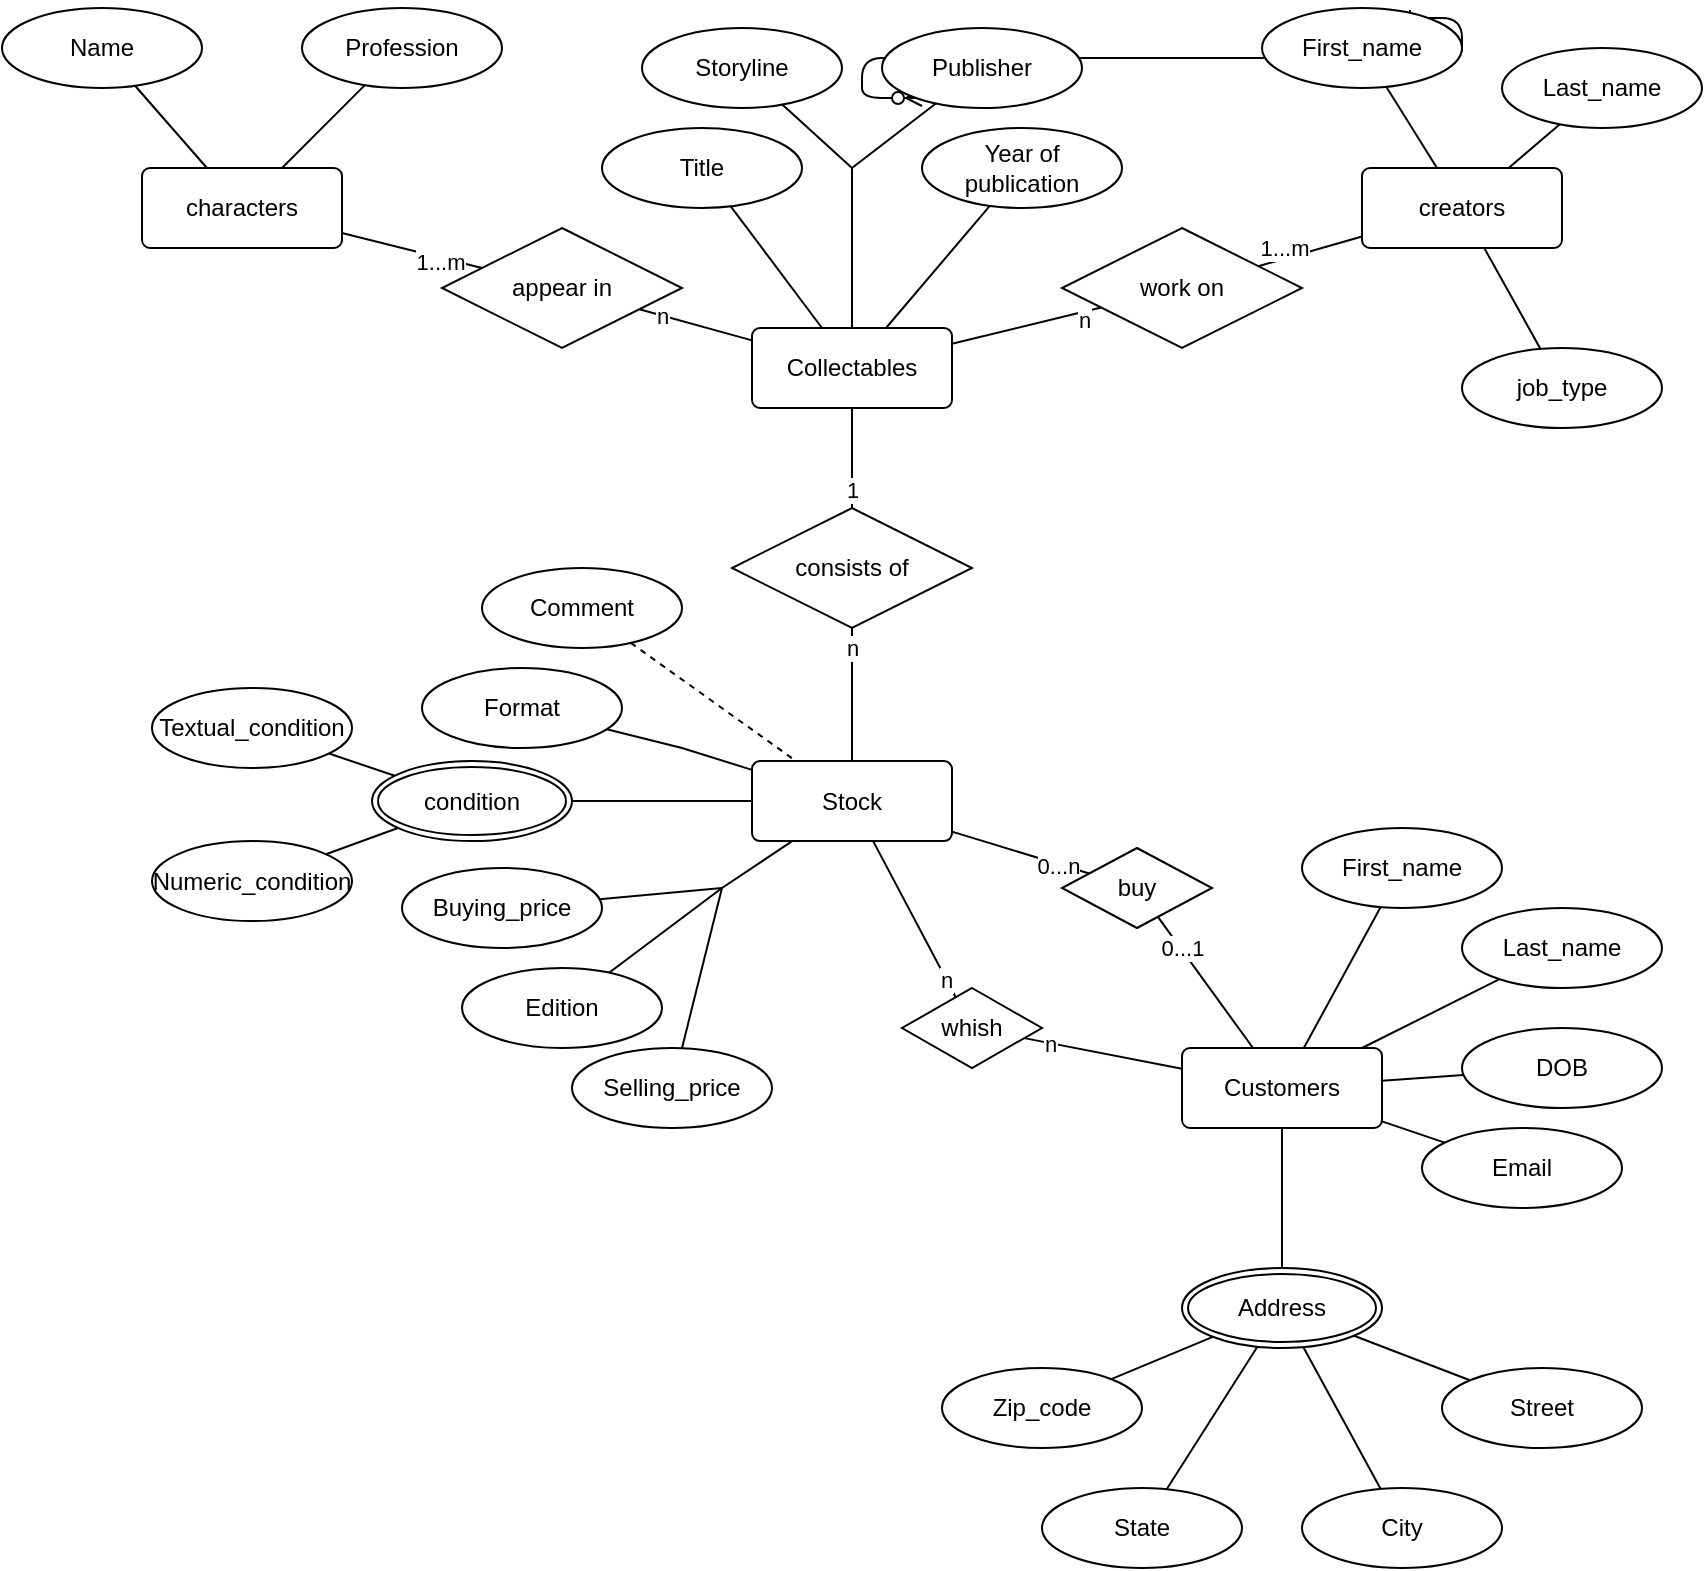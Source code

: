 <mxfile version="17.2.4" type="device"><diagram id="R2lEEEUBdFMjLlhIrx00" name="Page-1"><mxGraphModel dx="692" dy="433" grid="1" gridSize="10" guides="1" tooltips="1" connect="1" arrows="1" fold="1" page="1" pageScale="1" pageWidth="850" pageHeight="1100" math="0" shadow="0" extFonts="Permanent Marker^https://fonts.googleapis.com/css?family=Permanent+Marker"><root><mxCell id="0"/><mxCell id="1" parent="0"/><mxCell id="C-vyLk0tnHw3VtMMgP7b-12" value="" style="edgeStyle=entityRelationEdgeStyle;endArrow=ERzeroToMany;startArrow=ERone;endFill=1;startFill=0;" parent="1" target="C-vyLk0tnHw3VtMMgP7b-17" edge="1"><mxGeometry width="100" height="100" relative="1" as="geometry"><mxPoint x="700" y="165" as="sourcePoint"/><mxPoint x="460" y="205" as="targetPoint"/></mxGeometry></mxCell><mxCell id="FxPpdX73a3p4UqvYwNSV-37" style="edgeStyle=none;rounded=0;orthogonalLoop=1;jettySize=auto;html=1;endArrow=none;endFill=0;" edge="1" parent="1" source="FxPpdX73a3p4UqvYwNSV-1" target="FxPpdX73a3p4UqvYwNSV-36"><mxGeometry relative="1" as="geometry"/></mxCell><mxCell id="FxPpdX73a3p4UqvYwNSV-38" style="edgeStyle=none;rounded=0;orthogonalLoop=1;jettySize=auto;html=1;endArrow=none;endFill=0;" edge="1" parent="1" source="FxPpdX73a3p4UqvYwNSV-1" target="FxPpdX73a3p4UqvYwNSV-35"><mxGeometry relative="1" as="geometry"/></mxCell><mxCell id="FxPpdX73a3p4UqvYwNSV-1" value="characters" style="rounded=1;arcSize=10;whiteSpace=wrap;html=1;align=center;" vertex="1" parent="1"><mxGeometry x="70" y="240" width="100" height="40" as="geometry"/></mxCell><mxCell id="FxPpdX73a3p4UqvYwNSV-2" value="creators" style="rounded=1;arcSize=10;whiteSpace=wrap;html=1;align=center;" vertex="1" parent="1"><mxGeometry x="680" y="240" width="100" height="40" as="geometry"/></mxCell><mxCell id="FxPpdX73a3p4UqvYwNSV-3" value="Collectables" style="rounded=1;arcSize=10;whiteSpace=wrap;html=1;align=center;" vertex="1" parent="1"><mxGeometry x="375" y="320" width="100" height="40" as="geometry"/></mxCell><mxCell id="FxPpdX73a3p4UqvYwNSV-67" style="edgeStyle=none;rounded=0;orthogonalLoop=1;jettySize=auto;html=1;endArrow=none;endFill=0;" edge="1" parent="1" source="FxPpdX73a3p4UqvYwNSV-4"><mxGeometry relative="1" as="geometry"><mxPoint x="360" y="600" as="targetPoint"/></mxGeometry></mxCell><mxCell id="FxPpdX73a3p4UqvYwNSV-71" style="edgeStyle=none;rounded=0;orthogonalLoop=1;jettySize=auto;html=1;endArrow=none;endFill=0;" edge="1" parent="1" source="FxPpdX73a3p4UqvYwNSV-4" target="FxPpdX73a3p4UqvYwNSV-65"><mxGeometry relative="1" as="geometry"><Array as="points"><mxPoint x="340" y="530"/></Array></mxGeometry></mxCell><mxCell id="FxPpdX73a3p4UqvYwNSV-4" value="Stock" style="rounded=1;arcSize=10;whiteSpace=wrap;html=1;align=center;" vertex="1" parent="1"><mxGeometry x="375" y="536.55" width="100" height="40" as="geometry"/></mxCell><mxCell id="FxPpdX73a3p4UqvYwNSV-23" style="edgeStyle=none;rounded=0;orthogonalLoop=1;jettySize=auto;html=1;endArrow=none;endFill=0;" edge="1" parent="1" source="FxPpdX73a3p4UqvYwNSV-5" target="FxPpdX73a3p4UqvYwNSV-22"><mxGeometry relative="1" as="geometry"/></mxCell><mxCell id="FxPpdX73a3p4UqvYwNSV-24" style="edgeStyle=none;rounded=0;orthogonalLoop=1;jettySize=auto;html=1;endArrow=none;endFill=0;" edge="1" parent="1" source="FxPpdX73a3p4UqvYwNSV-5" target="FxPpdX73a3p4UqvYwNSV-20"><mxGeometry relative="1" as="geometry"/></mxCell><mxCell id="FxPpdX73a3p4UqvYwNSV-25" style="edgeStyle=none;rounded=0;orthogonalLoop=1;jettySize=auto;html=1;endArrow=none;endFill=0;" edge="1" parent="1" source="FxPpdX73a3p4UqvYwNSV-5" target="FxPpdX73a3p4UqvYwNSV-21"><mxGeometry relative="1" as="geometry"/></mxCell><mxCell id="FxPpdX73a3p4UqvYwNSV-5" value="Customers" style="rounded=1;arcSize=10;whiteSpace=wrap;html=1;align=center;" vertex="1" parent="1"><mxGeometry x="590" y="680" width="100" height="40" as="geometry"/></mxCell><mxCell id="FxPpdX73a3p4UqvYwNSV-11" style="edgeStyle=none;rounded=0;orthogonalLoop=1;jettySize=auto;html=1;endArrow=none;endFill=0;" edge="1" parent="1" source="FxPpdX73a3p4UqvYwNSV-6" target="FxPpdX73a3p4UqvYwNSV-5"><mxGeometry relative="1" as="geometry"/></mxCell><mxCell id="FxPpdX73a3p4UqvYwNSV-16" style="edgeStyle=none;rounded=0;orthogonalLoop=1;jettySize=auto;html=1;endArrow=none;endFill=0;" edge="1" parent="1" source="FxPpdX73a3p4UqvYwNSV-6" target="FxPpdX73a3p4UqvYwNSV-13"><mxGeometry relative="1" as="geometry"/></mxCell><mxCell id="FxPpdX73a3p4UqvYwNSV-17" style="edgeStyle=none;rounded=0;orthogonalLoop=1;jettySize=auto;html=1;endArrow=none;endFill=0;" edge="1" parent="1" source="FxPpdX73a3p4UqvYwNSV-6" target="FxPpdX73a3p4UqvYwNSV-14"><mxGeometry relative="1" as="geometry"/></mxCell><mxCell id="FxPpdX73a3p4UqvYwNSV-18" style="edgeStyle=none;rounded=0;orthogonalLoop=1;jettySize=auto;html=1;endArrow=none;endFill=0;" edge="1" parent="1" source="FxPpdX73a3p4UqvYwNSV-6" target="FxPpdX73a3p4UqvYwNSV-15"><mxGeometry relative="1" as="geometry"/></mxCell><mxCell id="FxPpdX73a3p4UqvYwNSV-19" style="edgeStyle=none;rounded=0;orthogonalLoop=1;jettySize=auto;html=1;endArrow=none;endFill=0;" edge="1" parent="1" source="FxPpdX73a3p4UqvYwNSV-6" target="FxPpdX73a3p4UqvYwNSV-12"><mxGeometry relative="1" as="geometry"/></mxCell><mxCell id="FxPpdX73a3p4UqvYwNSV-6" value="Address" style="ellipse;shape=doubleEllipse;margin=3;whiteSpace=wrap;html=1;align=center;" vertex="1" parent="1"><mxGeometry x="590" y="790" width="100" height="40" as="geometry"/></mxCell><mxCell id="FxPpdX73a3p4UqvYwNSV-10" style="edgeStyle=none;rounded=0;orthogonalLoop=1;jettySize=auto;html=1;exitX=1;exitY=0.5;exitDx=0;exitDy=0;endArrow=none;endFill=0;" edge="1" parent="1" source="FxPpdX73a3p4UqvYwNSV-7" target="FxPpdX73a3p4UqvYwNSV-4"><mxGeometry relative="1" as="geometry"/></mxCell><mxCell id="FxPpdX73a3p4UqvYwNSV-28" style="edgeStyle=none;rounded=0;orthogonalLoop=1;jettySize=auto;html=1;endArrow=none;endFill=0;" edge="1" parent="1" source="FxPpdX73a3p4UqvYwNSV-7" target="FxPpdX73a3p4UqvYwNSV-27"><mxGeometry relative="1" as="geometry"/></mxCell><mxCell id="FxPpdX73a3p4UqvYwNSV-29" style="edgeStyle=none;rounded=0;orthogonalLoop=1;jettySize=auto;html=1;endArrow=none;endFill=0;" edge="1" parent="1" source="FxPpdX73a3p4UqvYwNSV-7" target="FxPpdX73a3p4UqvYwNSV-26"><mxGeometry relative="1" as="geometry"><mxPoint x="161.997" y="530.003" as="targetPoint"/></mxGeometry></mxCell><mxCell id="FxPpdX73a3p4UqvYwNSV-7" value="condition" style="ellipse;shape=doubleEllipse;margin=3;whiteSpace=wrap;html=1;align=center;" vertex="1" parent="1"><mxGeometry x="185" y="536.55" width="100" height="40" as="geometry"/></mxCell><mxCell id="FxPpdX73a3p4UqvYwNSV-12" value="Zip_code" style="ellipse;whiteSpace=wrap;html=1;align=center;" vertex="1" parent="1"><mxGeometry x="470" y="840" width="100" height="40" as="geometry"/></mxCell><mxCell id="FxPpdX73a3p4UqvYwNSV-13" value="State" style="ellipse;whiteSpace=wrap;html=1;align=center;" vertex="1" parent="1"><mxGeometry x="520" y="900" width="100" height="40" as="geometry"/></mxCell><mxCell id="FxPpdX73a3p4UqvYwNSV-14" value="City" style="ellipse;whiteSpace=wrap;html=1;align=center;" vertex="1" parent="1"><mxGeometry x="650" y="900" width="100" height="40" as="geometry"/></mxCell><mxCell id="FxPpdX73a3p4UqvYwNSV-15" value="Street" style="ellipse;whiteSpace=wrap;html=1;align=center;" vertex="1" parent="1"><mxGeometry x="720" y="840" width="100" height="40" as="geometry"/></mxCell><mxCell id="FxPpdX73a3p4UqvYwNSV-20" value="DOB" style="ellipse;whiteSpace=wrap;html=1;align=center;" vertex="1" parent="1"><mxGeometry x="730" y="670" width="100" height="40" as="geometry"/></mxCell><mxCell id="FxPpdX73a3p4UqvYwNSV-21" value="Last_name" style="ellipse;whiteSpace=wrap;html=1;align=center;" vertex="1" parent="1"><mxGeometry x="730" y="610" width="100" height="40" as="geometry"/></mxCell><mxCell id="FxPpdX73a3p4UqvYwNSV-22" value="First_name" style="ellipse;whiteSpace=wrap;html=1;align=center;" vertex="1" parent="1"><mxGeometry x="650" y="570" width="100" height="40" as="geometry"/></mxCell><mxCell id="FxPpdX73a3p4UqvYwNSV-26" value="Textual_condition" style="ellipse;whiteSpace=wrap;html=1;align=center;" vertex="1" parent="1"><mxGeometry x="75" y="500" width="100" height="40" as="geometry"/></mxCell><mxCell id="FxPpdX73a3p4UqvYwNSV-27" value="Numeric_condition" style="ellipse;whiteSpace=wrap;html=1;align=center;" vertex="1" parent="1"><mxGeometry x="75" y="576.55" width="100" height="40" as="geometry"/></mxCell><mxCell id="FxPpdX73a3p4UqvYwNSV-33" style="edgeStyle=none;rounded=0;orthogonalLoop=1;jettySize=auto;html=1;endArrow=none;endFill=0;" edge="1" parent="1" source="FxPpdX73a3p4UqvYwNSV-31" target="FxPpdX73a3p4UqvYwNSV-2"><mxGeometry relative="1" as="geometry"/></mxCell><mxCell id="FxPpdX73a3p4UqvYwNSV-31" value="job_type" style="ellipse;whiteSpace=wrap;html=1;align=center;" vertex="1" parent="1"><mxGeometry x="730" y="330" width="100" height="40" as="geometry"/></mxCell><mxCell id="FxPpdX73a3p4UqvYwNSV-34" style="edgeStyle=none;rounded=0;orthogonalLoop=1;jettySize=auto;html=1;endArrow=none;endFill=0;" edge="1" parent="1" source="FxPpdX73a3p4UqvYwNSV-32" target="FxPpdX73a3p4UqvYwNSV-2"><mxGeometry relative="1" as="geometry"/></mxCell><mxCell id="FxPpdX73a3p4UqvYwNSV-32" value="First_name" style="ellipse;whiteSpace=wrap;html=1;align=center;" vertex="1" parent="1"><mxGeometry x="630" y="160" width="100" height="40" as="geometry"/></mxCell><mxCell id="FxPpdX73a3p4UqvYwNSV-35" value="Profession" style="ellipse;whiteSpace=wrap;html=1;align=center;" vertex="1" parent="1"><mxGeometry x="150" y="160" width="100" height="40" as="geometry"/></mxCell><mxCell id="FxPpdX73a3p4UqvYwNSV-36" value="Name" style="ellipse;whiteSpace=wrap;html=1;align=center;" vertex="1" parent="1"><mxGeometry y="160" width="100" height="40" as="geometry"/></mxCell><mxCell id="FxPpdX73a3p4UqvYwNSV-40" style="edgeStyle=none;rounded=0;orthogonalLoop=1;jettySize=auto;html=1;endArrow=none;endFill=0;" edge="1" parent="1" source="FxPpdX73a3p4UqvYwNSV-39" target="FxPpdX73a3p4UqvYwNSV-1"><mxGeometry relative="1" as="geometry"/></mxCell><mxCell id="FxPpdX73a3p4UqvYwNSV-77" value="1...m" style="edgeLabel;html=1;align=center;verticalAlign=middle;resizable=0;points=[];" vertex="1" connectable="0" parent="FxPpdX73a3p4UqvYwNSV-40"><mxGeometry x="-0.424" y="2" relative="1" as="geometry"><mxPoint as="offset"/></mxGeometry></mxCell><mxCell id="FxPpdX73a3p4UqvYwNSV-41" style="edgeStyle=none;rounded=0;orthogonalLoop=1;jettySize=auto;html=1;endArrow=none;endFill=0;" edge="1" parent="1" source="FxPpdX73a3p4UqvYwNSV-39" target="FxPpdX73a3p4UqvYwNSV-3"><mxGeometry relative="1" as="geometry"/></mxCell><mxCell id="FxPpdX73a3p4UqvYwNSV-76" value="n" style="edgeLabel;html=1;align=center;verticalAlign=middle;resizable=0;points=[];" vertex="1" connectable="0" parent="FxPpdX73a3p4UqvYwNSV-41"><mxGeometry x="-0.63" relative="1" as="geometry"><mxPoint as="offset"/></mxGeometry></mxCell><mxCell id="FxPpdX73a3p4UqvYwNSV-39" value="appear in" style="shape=rhombus;perimeter=rhombusPerimeter;whiteSpace=wrap;html=1;align=center;" vertex="1" parent="1"><mxGeometry x="220" y="270" width="120" height="60" as="geometry"/></mxCell><mxCell id="FxPpdX73a3p4UqvYwNSV-43" style="edgeStyle=none;rounded=0;orthogonalLoop=1;jettySize=auto;html=1;endArrow=none;endFill=0;" edge="1" parent="1" source="FxPpdX73a3p4UqvYwNSV-42" target="FxPpdX73a3p4UqvYwNSV-3"><mxGeometry relative="1" as="geometry"/></mxCell><mxCell id="FxPpdX73a3p4UqvYwNSV-75" value="n" style="edgeLabel;html=1;align=center;verticalAlign=middle;resizable=0;points=[];" vertex="1" connectable="0" parent="FxPpdX73a3p4UqvYwNSV-43"><mxGeometry x="-0.329" relative="1" as="geometry"><mxPoint x="16" as="offset"/></mxGeometry></mxCell><mxCell id="FxPpdX73a3p4UqvYwNSV-44" style="edgeStyle=none;rounded=0;orthogonalLoop=1;jettySize=auto;html=1;endArrow=none;endFill=0;" edge="1" parent="1" source="FxPpdX73a3p4UqvYwNSV-42" target="FxPpdX73a3p4UqvYwNSV-2"><mxGeometry relative="1" as="geometry"/></mxCell><mxCell id="FxPpdX73a3p4UqvYwNSV-74" value="1...m" style="edgeLabel;html=1;align=center;verticalAlign=middle;resizable=0;points=[];" vertex="1" connectable="0" parent="FxPpdX73a3p4UqvYwNSV-44"><mxGeometry x="-0.729" relative="1" as="geometry"><mxPoint x="5" y="-7" as="offset"/></mxGeometry></mxCell><mxCell id="FxPpdX73a3p4UqvYwNSV-42" value="work on" style="shape=rhombus;perimeter=rhombusPerimeter;whiteSpace=wrap;html=1;align=center;" vertex="1" parent="1"><mxGeometry x="530" y="270" width="120" height="60" as="geometry"/></mxCell><mxCell id="FxPpdX73a3p4UqvYwNSV-46" style="edgeStyle=none;rounded=0;orthogonalLoop=1;jettySize=auto;html=1;endArrow=none;endFill=0;" edge="1" parent="1" source="FxPpdX73a3p4UqvYwNSV-45" target="FxPpdX73a3p4UqvYwNSV-3"><mxGeometry relative="1" as="geometry"/></mxCell><mxCell id="FxPpdX73a3p4UqvYwNSV-78" value="1" style="edgeLabel;html=1;align=center;verticalAlign=middle;resizable=0;points=[];" vertex="1" connectable="0" parent="FxPpdX73a3p4UqvYwNSV-46"><mxGeometry x="-0.619" relative="1" as="geometry"><mxPoint as="offset"/></mxGeometry></mxCell><mxCell id="FxPpdX73a3p4UqvYwNSV-47" style="edgeStyle=none;rounded=0;orthogonalLoop=1;jettySize=auto;html=1;endArrow=none;endFill=0;" edge="1" parent="1" source="FxPpdX73a3p4UqvYwNSV-45" target="FxPpdX73a3p4UqvYwNSV-4"><mxGeometry relative="1" as="geometry"/></mxCell><mxCell id="FxPpdX73a3p4UqvYwNSV-79" value="n" style="edgeLabel;html=1;align=center;verticalAlign=middle;resizable=0;points=[];" vertex="1" connectable="0" parent="FxPpdX73a3p4UqvYwNSV-47"><mxGeometry x="-0.703" relative="1" as="geometry"><mxPoint as="offset"/></mxGeometry></mxCell><mxCell id="FxPpdX73a3p4UqvYwNSV-45" value="consists of" style="shape=rhombus;perimeter=rhombusPerimeter;whiteSpace=wrap;html=1;align=center;" vertex="1" parent="1"><mxGeometry x="365" y="410" width="120" height="60" as="geometry"/></mxCell><mxCell id="FxPpdX73a3p4UqvYwNSV-52" style="edgeStyle=none;rounded=0;orthogonalLoop=1;jettySize=auto;html=1;endArrow=none;endFill=0;" edge="1" parent="1" source="FxPpdX73a3p4UqvYwNSV-48" target="FxPpdX73a3p4UqvYwNSV-4"><mxGeometry relative="1" as="geometry"/></mxCell><mxCell id="FxPpdX73a3p4UqvYwNSV-83" value="n" style="edgeLabel;html=1;align=center;verticalAlign=middle;resizable=0;points=[];" vertex="1" connectable="0" parent="FxPpdX73a3p4UqvYwNSV-52"><mxGeometry x="-0.765" relative="1" as="geometry"><mxPoint as="offset"/></mxGeometry></mxCell><mxCell id="FxPpdX73a3p4UqvYwNSV-53" style="edgeStyle=none;rounded=0;orthogonalLoop=1;jettySize=auto;html=1;endArrow=none;endFill=0;" edge="1" parent="1" source="FxPpdX73a3p4UqvYwNSV-48" target="FxPpdX73a3p4UqvYwNSV-5"><mxGeometry relative="1" as="geometry"/></mxCell><mxCell id="FxPpdX73a3p4UqvYwNSV-82" value="n" style="edgeLabel;html=1;align=center;verticalAlign=middle;resizable=0;points=[];" vertex="1" connectable="0" parent="FxPpdX73a3p4UqvYwNSV-53"><mxGeometry x="-0.673" relative="1" as="geometry"><mxPoint as="offset"/></mxGeometry></mxCell><mxCell id="FxPpdX73a3p4UqvYwNSV-48" value="whish" style="shape=rhombus;perimeter=rhombusPerimeter;whiteSpace=wrap;html=1;align=center;" vertex="1" parent="1"><mxGeometry x="450" y="650" width="70" height="40" as="geometry"/></mxCell><mxCell id="FxPpdX73a3p4UqvYwNSV-50" style="edgeStyle=none;rounded=0;orthogonalLoop=1;jettySize=auto;html=1;endArrow=none;endFill=0;" edge="1" parent="1" source="FxPpdX73a3p4UqvYwNSV-49" target="FxPpdX73a3p4UqvYwNSV-4"><mxGeometry relative="1" as="geometry"/></mxCell><mxCell id="FxPpdX73a3p4UqvYwNSV-81" value="0...n" style="edgeLabel;html=1;align=center;verticalAlign=middle;resizable=0;points=[];" vertex="1" connectable="0" parent="FxPpdX73a3p4UqvYwNSV-50"><mxGeometry x="-0.538" y="1" relative="1" as="geometry"><mxPoint as="offset"/></mxGeometry></mxCell><mxCell id="FxPpdX73a3p4UqvYwNSV-51" style="edgeStyle=none;rounded=0;orthogonalLoop=1;jettySize=auto;html=1;endArrow=none;endFill=0;" edge="1" parent="1" source="FxPpdX73a3p4UqvYwNSV-49" target="FxPpdX73a3p4UqvYwNSV-5"><mxGeometry relative="1" as="geometry"/></mxCell><mxCell id="FxPpdX73a3p4UqvYwNSV-80" value="0...1" style="edgeLabel;html=1;align=center;verticalAlign=middle;resizable=0;points=[];" vertex="1" connectable="0" parent="FxPpdX73a3p4UqvYwNSV-51"><mxGeometry x="-0.869" relative="1" as="geometry"><mxPoint x="9" y="11" as="offset"/></mxGeometry></mxCell><mxCell id="FxPpdX73a3p4UqvYwNSV-49" value="buy" style="shape=rhombus;perimeter=rhombusPerimeter;whiteSpace=wrap;html=1;align=center;" vertex="1" parent="1"><mxGeometry x="530" y="580" width="75" height="40" as="geometry"/></mxCell><mxCell id="FxPpdX73a3p4UqvYwNSV-58" style="edgeStyle=none;rounded=0;orthogonalLoop=1;jettySize=auto;html=1;endArrow=none;endFill=0;" edge="1" parent="1" source="FxPpdX73a3p4UqvYwNSV-54" target="FxPpdX73a3p4UqvYwNSV-3"><mxGeometry relative="1" as="geometry"/></mxCell><mxCell id="FxPpdX73a3p4UqvYwNSV-54" value="Title" style="ellipse;whiteSpace=wrap;html=1;align=center;" vertex="1" parent="1"><mxGeometry x="300" y="220" width="100" height="40" as="geometry"/></mxCell><mxCell id="FxPpdX73a3p4UqvYwNSV-61" style="edgeStyle=none;rounded=0;orthogonalLoop=1;jettySize=auto;html=1;endArrow=none;endFill=0;" edge="1" parent="1" source="FxPpdX73a3p4UqvYwNSV-55" target="FxPpdX73a3p4UqvYwNSV-3"><mxGeometry relative="1" as="geometry"/></mxCell><mxCell id="FxPpdX73a3p4UqvYwNSV-55" value="Year of publication" style="ellipse;whiteSpace=wrap;html=1;align=center;" vertex="1" parent="1"><mxGeometry x="460" y="220" width="100" height="40" as="geometry"/></mxCell><mxCell id="FxPpdX73a3p4UqvYwNSV-60" style="edgeStyle=none;rounded=0;orthogonalLoop=1;jettySize=auto;html=1;endArrow=none;endFill=0;" edge="1" parent="1" source="FxPpdX73a3p4UqvYwNSV-56" target="FxPpdX73a3p4UqvYwNSV-3"><mxGeometry relative="1" as="geometry"><Array as="points"><mxPoint x="425" y="240"/></Array></mxGeometry></mxCell><mxCell id="FxPpdX73a3p4UqvYwNSV-56" value="Publisher" style="ellipse;whiteSpace=wrap;html=1;align=center;" vertex="1" parent="1"><mxGeometry x="440" y="170" width="100" height="40" as="geometry"/></mxCell><mxCell id="FxPpdX73a3p4UqvYwNSV-59" style="edgeStyle=none;rounded=0;orthogonalLoop=1;jettySize=auto;html=1;endArrow=none;endFill=0;" edge="1" parent="1" source="FxPpdX73a3p4UqvYwNSV-57" target="FxPpdX73a3p4UqvYwNSV-3"><mxGeometry relative="1" as="geometry"><Array as="points"><mxPoint x="425" y="240"/></Array></mxGeometry></mxCell><mxCell id="FxPpdX73a3p4UqvYwNSV-57" value="Storyline" style="ellipse;whiteSpace=wrap;html=1;align=center;" vertex="1" parent="1"><mxGeometry x="320" y="170" width="100" height="40" as="geometry"/></mxCell><mxCell id="FxPpdX73a3p4UqvYwNSV-68" style="edgeStyle=none;rounded=0;orthogonalLoop=1;jettySize=auto;html=1;endArrow=none;endFill=0;" edge="1" parent="1" source="FxPpdX73a3p4UqvYwNSV-62"><mxGeometry relative="1" as="geometry"><mxPoint x="360" y="600" as="targetPoint"/></mxGeometry></mxCell><mxCell id="FxPpdX73a3p4UqvYwNSV-62" value="Buying_price" style="ellipse;whiteSpace=wrap;html=1;align=center;" vertex="1" parent="1"><mxGeometry x="200" y="590" width="100" height="40" as="geometry"/></mxCell><mxCell id="FxPpdX73a3p4UqvYwNSV-70" style="edgeStyle=none;rounded=0;orthogonalLoop=1;jettySize=auto;html=1;endArrow=none;endFill=0;" edge="1" parent="1" source="FxPpdX73a3p4UqvYwNSV-63"><mxGeometry relative="1" as="geometry"><mxPoint x="360" y="600" as="targetPoint"/></mxGeometry></mxCell><mxCell id="FxPpdX73a3p4UqvYwNSV-63" value="Selling_price" style="ellipse;whiteSpace=wrap;html=1;align=center;" vertex="1" parent="1"><mxGeometry x="285" y="680" width="100" height="40" as="geometry"/></mxCell><mxCell id="FxPpdX73a3p4UqvYwNSV-69" style="edgeStyle=none;rounded=0;orthogonalLoop=1;jettySize=auto;html=1;endArrow=none;endFill=0;" edge="1" parent="1" source="FxPpdX73a3p4UqvYwNSV-64"><mxGeometry relative="1" as="geometry"><mxPoint x="360" y="600" as="targetPoint"/></mxGeometry></mxCell><mxCell id="FxPpdX73a3p4UqvYwNSV-64" value="Edition" style="ellipse;whiteSpace=wrap;html=1;align=center;" vertex="1" parent="1"><mxGeometry x="230" y="640" width="100" height="40" as="geometry"/></mxCell><mxCell id="FxPpdX73a3p4UqvYwNSV-65" value="Format" style="ellipse;whiteSpace=wrap;html=1;align=center;" vertex="1" parent="1"><mxGeometry x="210" y="490" width="100" height="40" as="geometry"/></mxCell><mxCell id="FxPpdX73a3p4UqvYwNSV-72" style="edgeStyle=none;rounded=0;orthogonalLoop=1;jettySize=auto;html=1;endArrow=none;endFill=0;dashed=1;" edge="1" parent="1" source="FxPpdX73a3p4UqvYwNSV-66" target="FxPpdX73a3p4UqvYwNSV-4"><mxGeometry relative="1" as="geometry"><Array as="points"/></mxGeometry></mxCell><mxCell id="FxPpdX73a3p4UqvYwNSV-66" value="Comment" style="ellipse;whiteSpace=wrap;html=1;align=center;" vertex="1" parent="1"><mxGeometry x="240" y="440" width="100" height="40" as="geometry"/></mxCell><mxCell id="FxPpdX73a3p4UqvYwNSV-85" style="edgeStyle=none;rounded=0;orthogonalLoop=1;jettySize=auto;html=1;endArrow=none;endFill=0;" edge="1" parent="1" source="FxPpdX73a3p4UqvYwNSV-84" target="FxPpdX73a3p4UqvYwNSV-5"><mxGeometry relative="1" as="geometry"/></mxCell><mxCell id="FxPpdX73a3p4UqvYwNSV-84" value="Email" style="ellipse;whiteSpace=wrap;html=1;align=center;" vertex="1" parent="1"><mxGeometry x="710" y="720" width="100" height="40" as="geometry"/></mxCell><mxCell id="FxPpdX73a3p4UqvYwNSV-88" style="edgeStyle=none;rounded=0;orthogonalLoop=1;jettySize=auto;html=1;endArrow=none;endFill=0;" edge="1" parent="1" source="FxPpdX73a3p4UqvYwNSV-86" target="FxPpdX73a3p4UqvYwNSV-2"><mxGeometry relative="1" as="geometry"/></mxCell><mxCell id="FxPpdX73a3p4UqvYwNSV-86" value="Last_name" style="ellipse;whiteSpace=wrap;html=1;align=center;" vertex="1" parent="1"><mxGeometry x="750" y="180" width="100" height="40" as="geometry"/></mxCell></root></mxGraphModel></diagram></mxfile>
